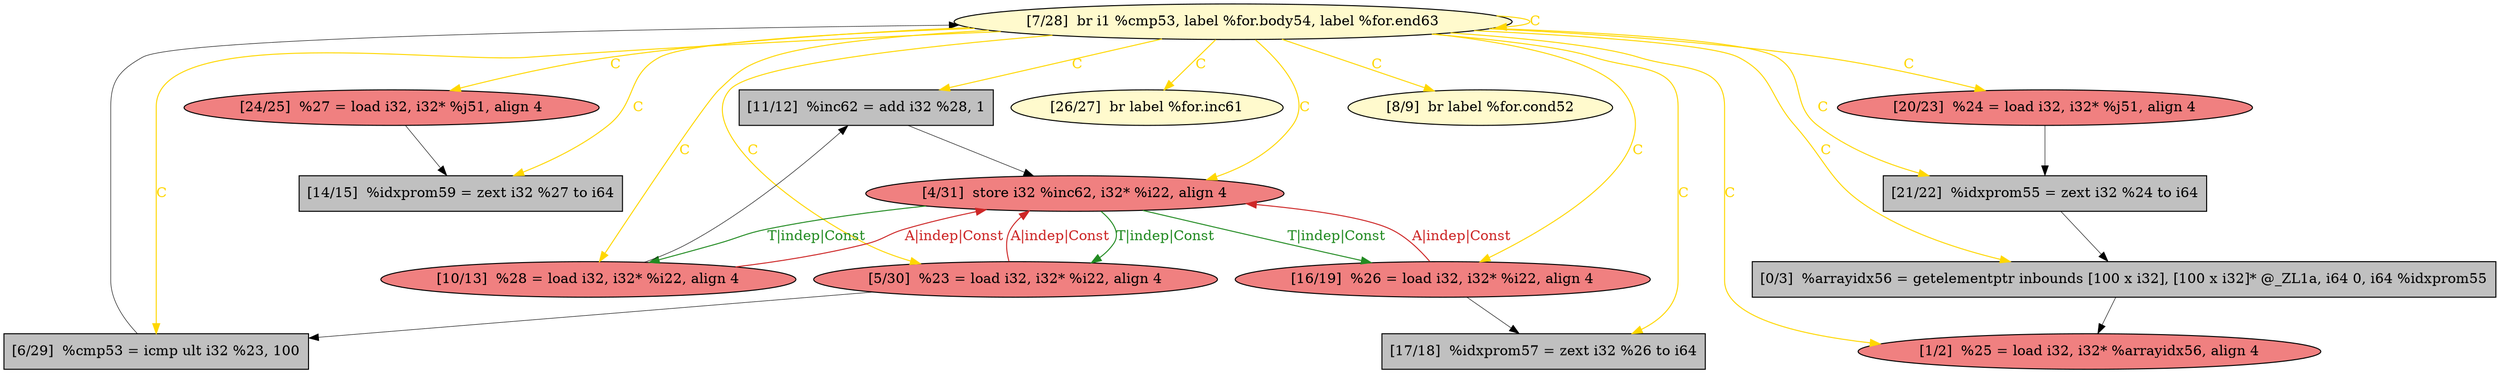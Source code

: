 
digraph G {


node1063 [fillcolor=grey,label="[14/15]  %idxprom59 = zext i32 %27 to i64",shape=rectangle,style=filled ]
node1059 [fillcolor=grey,label="[11/12]  %inc62 = add i32 %28, 1",shape=rectangle,style=filled ]
node1057 [fillcolor=lightcoral,label="[16/19]  %26 = load i32, i32* %i22, align 4",shape=ellipse,style=filled ]
node1061 [fillcolor=grey,label="[6/29]  %cmp53 = icmp ult i32 %23, 100",shape=rectangle,style=filled ]
node1060 [fillcolor=lightcoral,label="[24/25]  %27 = load i32, i32* %j51, align 4",shape=ellipse,style=filled ]
node1056 [fillcolor=lemonchiffon,label="[7/28]  br i1 %cmp53, label %for.body54, label %for.end63",shape=ellipse,style=filled ]
node1054 [fillcolor=lightcoral,label="[5/30]  %23 = load i32, i32* %i22, align 4",shape=ellipse,style=filled ]
node1058 [fillcolor=lemonchiffon,label="[26/27]  br label %for.inc61",shape=ellipse,style=filled ]
node1049 [fillcolor=lightcoral,label="[4/31]  store i32 %inc62, i32* %i22, align 4",shape=ellipse,style=filled ]
node1055 [fillcolor=lemonchiffon,label="[8/9]  br label %for.cond52",shape=ellipse,style=filled ]
node1050 [fillcolor=grey,label="[21/22]  %idxprom55 = zext i32 %24 to i64",shape=rectangle,style=filled ]
node1051 [fillcolor=grey,label="[17/18]  %idxprom57 = zext i32 %26 to i64",shape=rectangle,style=filled ]
node1052 [fillcolor=lightcoral,label="[20/23]  %24 = load i32, i32* %j51, align 4",shape=ellipse,style=filled ]
node1062 [fillcolor=lightcoral,label="[10/13]  %28 = load i32, i32* %i22, align 4",shape=ellipse,style=filled ]
node1048 [fillcolor=grey,label="[0/3]  %arrayidx56 = getelementptr inbounds [100 x i32], [100 x i32]* @_ZL1a, i64 0, i64 %idxprom55",shape=rectangle,style=filled ]
node1053 [fillcolor=lightcoral,label="[1/2]  %25 = load i32, i32* %arrayidx56, align 4",shape=ellipse,style=filled ]

node1049->node1062 [style=solid,color=forestgreen,label="T|indep|Const",penwidth=1.0,fontcolor=forestgreen ]
node1062->node1049 [style=solid,color=firebrick3,label="A|indep|Const",penwidth=1.0,fontcolor=firebrick3 ]
node1050->node1048 [style=solid,color=black,label="",penwidth=0.5,fontcolor=black ]
node1057->node1049 [style=solid,color=firebrick3,label="A|indep|Const",penwidth=1.0,fontcolor=firebrick3 ]
node1049->node1057 [style=solid,color=forestgreen,label="T|indep|Const",penwidth=1.0,fontcolor=forestgreen ]
node1061->node1056 [style=solid,color=black,label="",penwidth=0.5,fontcolor=black ]
node1056->node1061 [style=solid,color=gold,label="C",penwidth=1.0,fontcolor=gold ]
node1054->node1061 [style=solid,color=black,label="",penwidth=0.5,fontcolor=black ]
node1062->node1059 [style=solid,color=black,label="",penwidth=0.5,fontcolor=black ]
node1056->node1051 [style=solid,color=gold,label="C",penwidth=1.0,fontcolor=gold ]
node1049->node1054 [style=solid,color=forestgreen,label="T|indep|Const",penwidth=1.0,fontcolor=forestgreen ]
node1056->node1060 [style=solid,color=gold,label="C",penwidth=1.0,fontcolor=gold ]
node1056->node1053 [style=solid,color=gold,label="C",penwidth=1.0,fontcolor=gold ]
node1056->node1049 [style=solid,color=gold,label="C",penwidth=1.0,fontcolor=gold ]
node1056->node1048 [style=solid,color=gold,label="C",penwidth=1.0,fontcolor=gold ]
node1048->node1053 [style=solid,color=black,label="",penwidth=0.5,fontcolor=black ]
node1056->node1056 [style=solid,color=gold,label="C",penwidth=1.0,fontcolor=gold ]
node1056->node1063 [style=solid,color=gold,label="C",penwidth=1.0,fontcolor=gold ]
node1054->node1049 [style=solid,color=firebrick3,label="A|indep|Const",penwidth=1.0,fontcolor=firebrick3 ]
node1056->node1050 [style=solid,color=gold,label="C",penwidth=1.0,fontcolor=gold ]
node1056->node1055 [style=solid,color=gold,label="C",penwidth=1.0,fontcolor=gold ]
node1056->node1062 [style=solid,color=gold,label="C",penwidth=1.0,fontcolor=gold ]
node1056->node1052 [style=solid,color=gold,label="C",penwidth=1.0,fontcolor=gold ]
node1060->node1063 [style=solid,color=black,label="",penwidth=0.5,fontcolor=black ]
node1056->node1057 [style=solid,color=gold,label="C",penwidth=1.0,fontcolor=gold ]
node1056->node1058 [style=solid,color=gold,label="C",penwidth=1.0,fontcolor=gold ]
node1059->node1049 [style=solid,color=black,label="",penwidth=0.5,fontcolor=black ]
node1056->node1054 [style=solid,color=gold,label="C",penwidth=1.0,fontcolor=gold ]
node1056->node1059 [style=solid,color=gold,label="C",penwidth=1.0,fontcolor=gold ]
node1057->node1051 [style=solid,color=black,label="",penwidth=0.5,fontcolor=black ]
node1052->node1050 [style=solid,color=black,label="",penwidth=0.5,fontcolor=black ]


}
